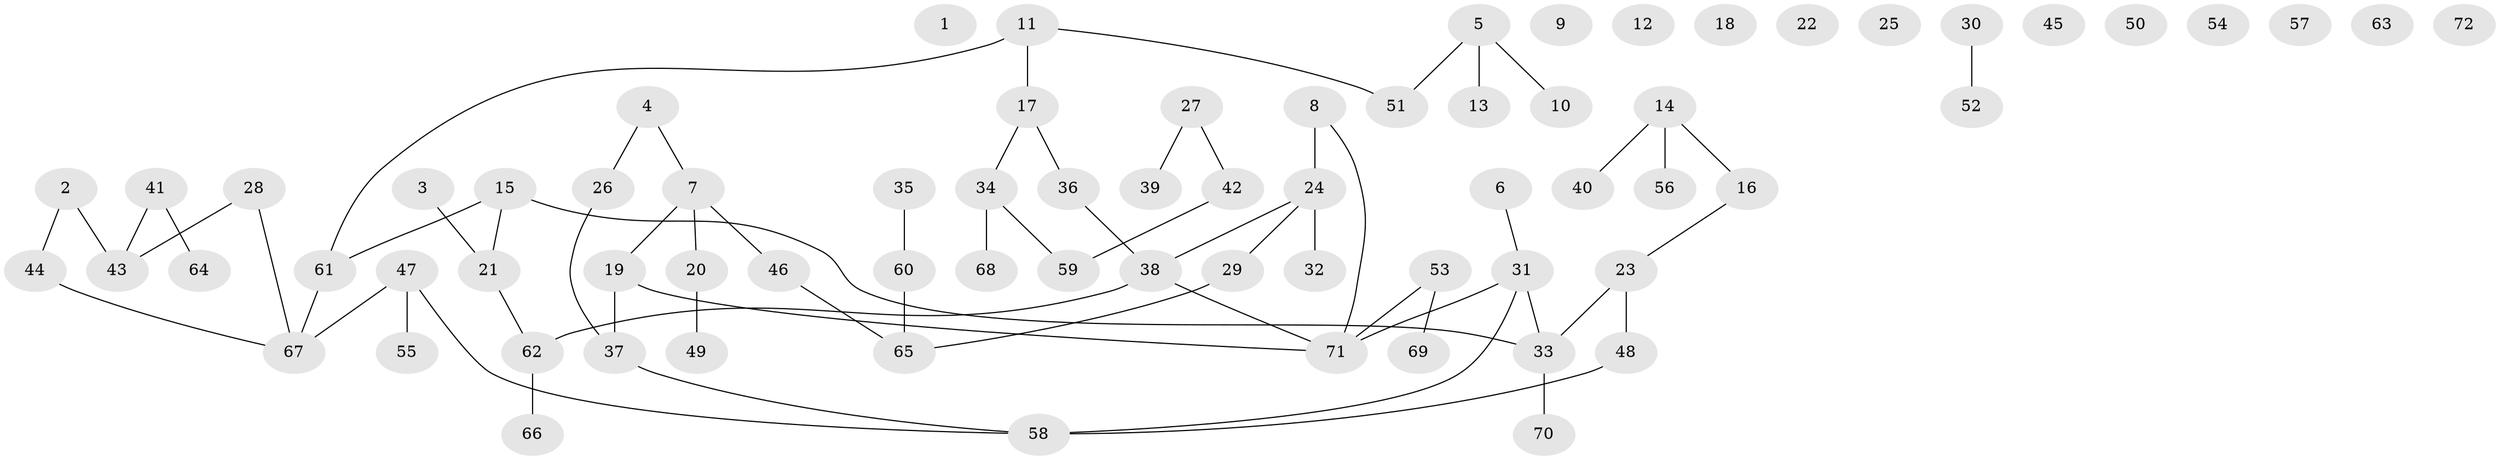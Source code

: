 // Generated by graph-tools (version 1.1) at 2025/13/03/09/25 04:13:04]
// undirected, 72 vertices, 67 edges
graph export_dot {
graph [start="1"]
  node [color=gray90,style=filled];
  1;
  2;
  3;
  4;
  5;
  6;
  7;
  8;
  9;
  10;
  11;
  12;
  13;
  14;
  15;
  16;
  17;
  18;
  19;
  20;
  21;
  22;
  23;
  24;
  25;
  26;
  27;
  28;
  29;
  30;
  31;
  32;
  33;
  34;
  35;
  36;
  37;
  38;
  39;
  40;
  41;
  42;
  43;
  44;
  45;
  46;
  47;
  48;
  49;
  50;
  51;
  52;
  53;
  54;
  55;
  56;
  57;
  58;
  59;
  60;
  61;
  62;
  63;
  64;
  65;
  66;
  67;
  68;
  69;
  70;
  71;
  72;
  2 -- 43;
  2 -- 44;
  3 -- 21;
  4 -- 7;
  4 -- 26;
  5 -- 10;
  5 -- 13;
  5 -- 51;
  6 -- 31;
  7 -- 19;
  7 -- 20;
  7 -- 46;
  8 -- 24;
  8 -- 71;
  11 -- 17;
  11 -- 51;
  11 -- 61;
  14 -- 16;
  14 -- 40;
  14 -- 56;
  15 -- 21;
  15 -- 33;
  15 -- 61;
  16 -- 23;
  17 -- 34;
  17 -- 36;
  19 -- 37;
  19 -- 71;
  20 -- 49;
  21 -- 62;
  23 -- 33;
  23 -- 48;
  24 -- 29;
  24 -- 32;
  24 -- 38;
  26 -- 37;
  27 -- 39;
  27 -- 42;
  28 -- 43;
  28 -- 67;
  29 -- 65;
  30 -- 52;
  31 -- 33;
  31 -- 58;
  31 -- 71;
  33 -- 70;
  34 -- 59;
  34 -- 68;
  35 -- 60;
  36 -- 38;
  37 -- 58;
  38 -- 62;
  38 -- 71;
  41 -- 43;
  41 -- 64;
  42 -- 59;
  44 -- 67;
  46 -- 65;
  47 -- 55;
  47 -- 58;
  47 -- 67;
  48 -- 58;
  53 -- 69;
  53 -- 71;
  60 -- 65;
  61 -- 67;
  62 -- 66;
}
